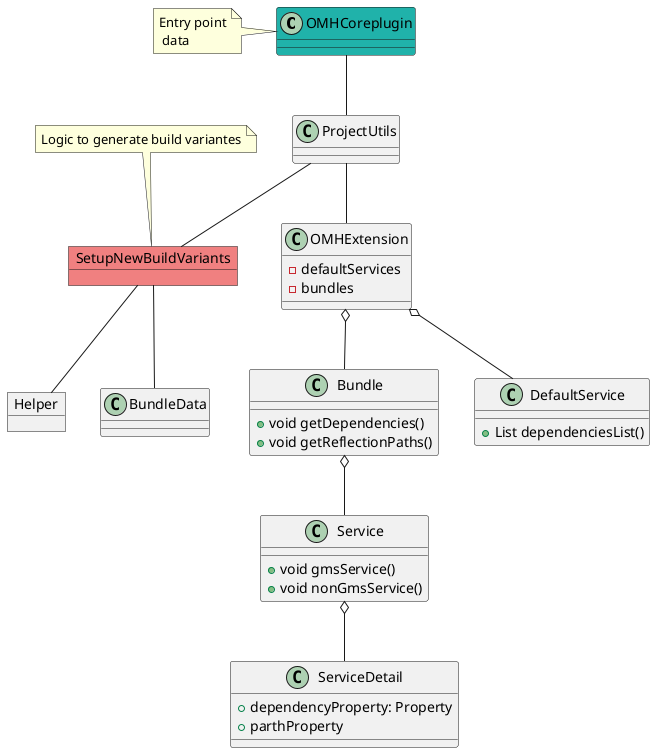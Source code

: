 @startuml "Architecture"

class OMHCoreplugin #LightSeaGreen
note left of OMHCoreplugin: Entry point\n data

object SetupNewBuildVariants #LightCoral
note top of SetupNewBuildVariants: Logic to generate build variantes

object Helper

class Bundle {
    + void getDependencies()
    + void getReflectionPaths()
}

class Service {
    + void gmsService()
    + void nonGmsService()
}

class ServiceDetail {
    + dependencyProperty: Property
    + parthProperty
}

class OMHExtension {
    - defaultServices
    - bundles
}

class DefaultService {
    + List dependenciesList()
}


OMHCoreplugin -- ProjectUtils
ProjectUtils -- OMHExtension

ProjectUtils -- SetupNewBuildVariants

SetupNewBuildVariants -- Helper
SetupNewBuildVariants -- BundleData

OMHExtension o-- DefaultService
OMHExtension o-- Bundle

Bundle o-- Service
Service o-- ServiceDetail

@enduml
